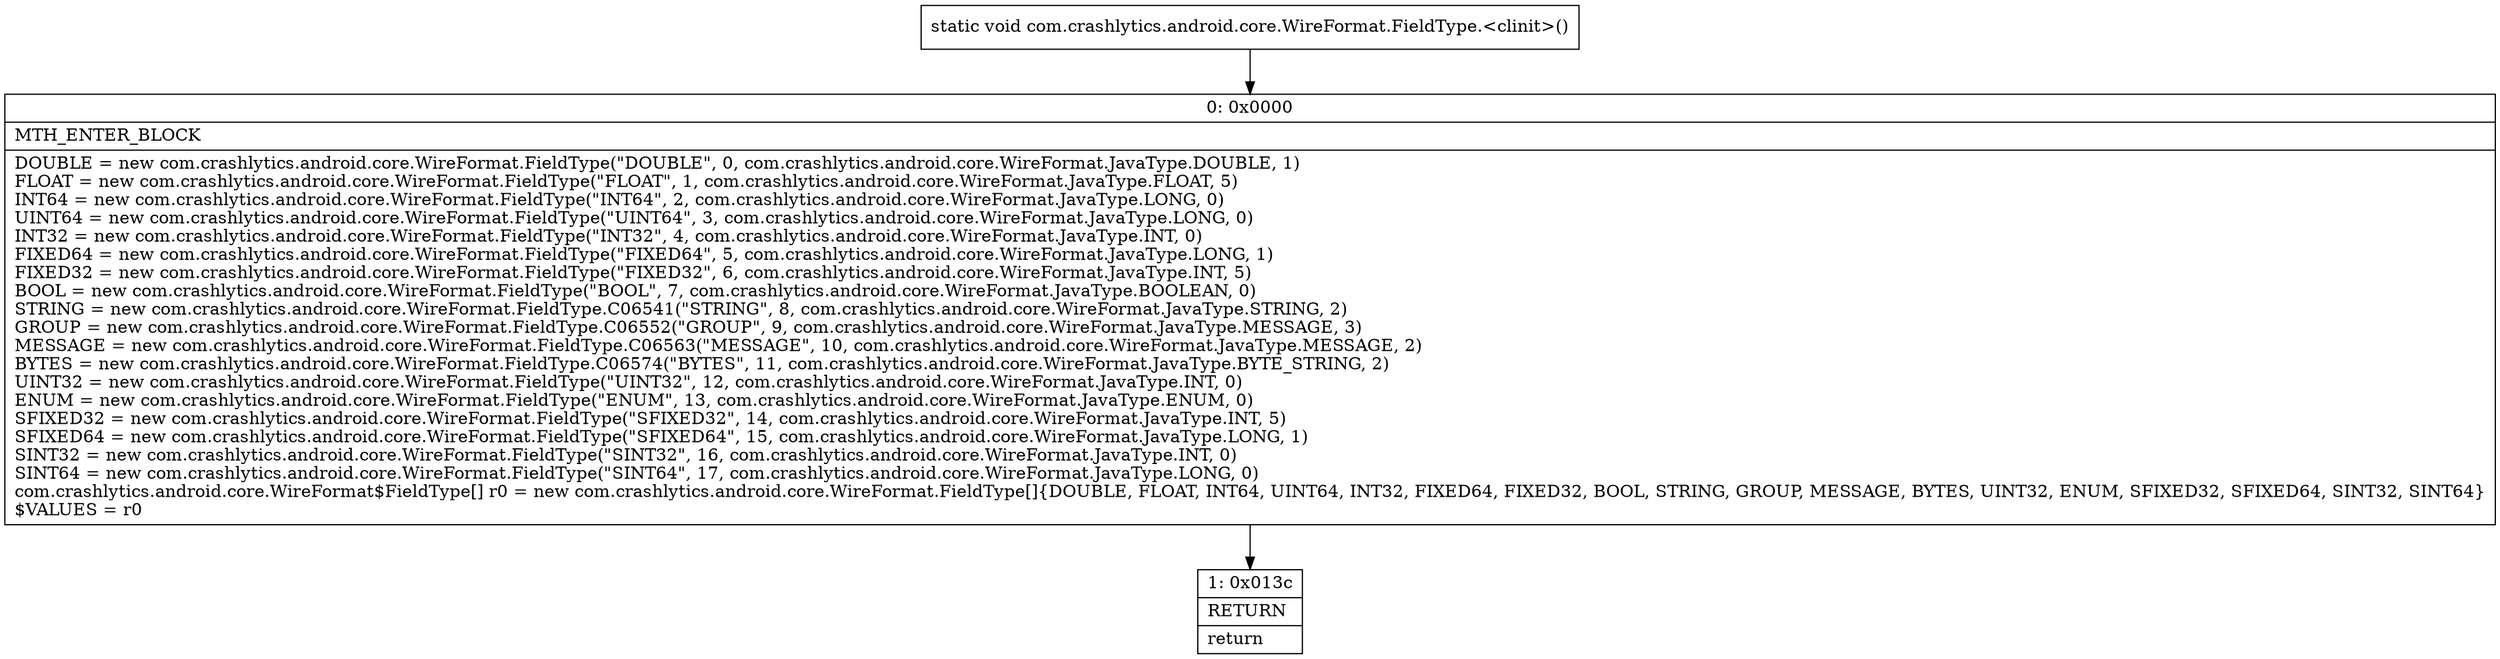 digraph "CFG forcom.crashlytics.android.core.WireFormat.FieldType.\<clinit\>()V" {
Node_0 [shape=record,label="{0\:\ 0x0000|MTH_ENTER_BLOCK\l|DOUBLE = new com.crashlytics.android.core.WireFormat.FieldType(\"DOUBLE\", 0, com.crashlytics.android.core.WireFormat.JavaType.DOUBLE, 1)\lFLOAT = new com.crashlytics.android.core.WireFormat.FieldType(\"FLOAT\", 1, com.crashlytics.android.core.WireFormat.JavaType.FLOAT, 5)\lINT64 = new com.crashlytics.android.core.WireFormat.FieldType(\"INT64\", 2, com.crashlytics.android.core.WireFormat.JavaType.LONG, 0)\lUINT64 = new com.crashlytics.android.core.WireFormat.FieldType(\"UINT64\", 3, com.crashlytics.android.core.WireFormat.JavaType.LONG, 0)\lINT32 = new com.crashlytics.android.core.WireFormat.FieldType(\"INT32\", 4, com.crashlytics.android.core.WireFormat.JavaType.INT, 0)\lFIXED64 = new com.crashlytics.android.core.WireFormat.FieldType(\"FIXED64\", 5, com.crashlytics.android.core.WireFormat.JavaType.LONG, 1)\lFIXED32 = new com.crashlytics.android.core.WireFormat.FieldType(\"FIXED32\", 6, com.crashlytics.android.core.WireFormat.JavaType.INT, 5)\lBOOL = new com.crashlytics.android.core.WireFormat.FieldType(\"BOOL\", 7, com.crashlytics.android.core.WireFormat.JavaType.BOOLEAN, 0)\lSTRING = new com.crashlytics.android.core.WireFormat.FieldType.C06541(\"STRING\", 8, com.crashlytics.android.core.WireFormat.JavaType.STRING, 2)\lGROUP = new com.crashlytics.android.core.WireFormat.FieldType.C06552(\"GROUP\", 9, com.crashlytics.android.core.WireFormat.JavaType.MESSAGE, 3)\lMESSAGE = new com.crashlytics.android.core.WireFormat.FieldType.C06563(\"MESSAGE\", 10, com.crashlytics.android.core.WireFormat.JavaType.MESSAGE, 2)\lBYTES = new com.crashlytics.android.core.WireFormat.FieldType.C06574(\"BYTES\", 11, com.crashlytics.android.core.WireFormat.JavaType.BYTE_STRING, 2)\lUINT32 = new com.crashlytics.android.core.WireFormat.FieldType(\"UINT32\", 12, com.crashlytics.android.core.WireFormat.JavaType.INT, 0)\lENUM = new com.crashlytics.android.core.WireFormat.FieldType(\"ENUM\", 13, com.crashlytics.android.core.WireFormat.JavaType.ENUM, 0)\lSFIXED32 = new com.crashlytics.android.core.WireFormat.FieldType(\"SFIXED32\", 14, com.crashlytics.android.core.WireFormat.JavaType.INT, 5)\lSFIXED64 = new com.crashlytics.android.core.WireFormat.FieldType(\"SFIXED64\", 15, com.crashlytics.android.core.WireFormat.JavaType.LONG, 1)\lSINT32 = new com.crashlytics.android.core.WireFormat.FieldType(\"SINT32\", 16, com.crashlytics.android.core.WireFormat.JavaType.INT, 0)\lSINT64 = new com.crashlytics.android.core.WireFormat.FieldType(\"SINT64\", 17, com.crashlytics.android.core.WireFormat.JavaType.LONG, 0)\lcom.crashlytics.android.core.WireFormat$FieldType[] r0 = new com.crashlytics.android.core.WireFormat.FieldType[]\{DOUBLE, FLOAT, INT64, UINT64, INT32, FIXED64, FIXED32, BOOL, STRING, GROUP, MESSAGE, BYTES, UINT32, ENUM, SFIXED32, SFIXED64, SINT32, SINT64\}\l$VALUES = r0\l}"];
Node_1 [shape=record,label="{1\:\ 0x013c|RETURN\l|return\l}"];
MethodNode[shape=record,label="{static void com.crashlytics.android.core.WireFormat.FieldType.\<clinit\>() }"];
MethodNode -> Node_0;
Node_0 -> Node_1;
}

